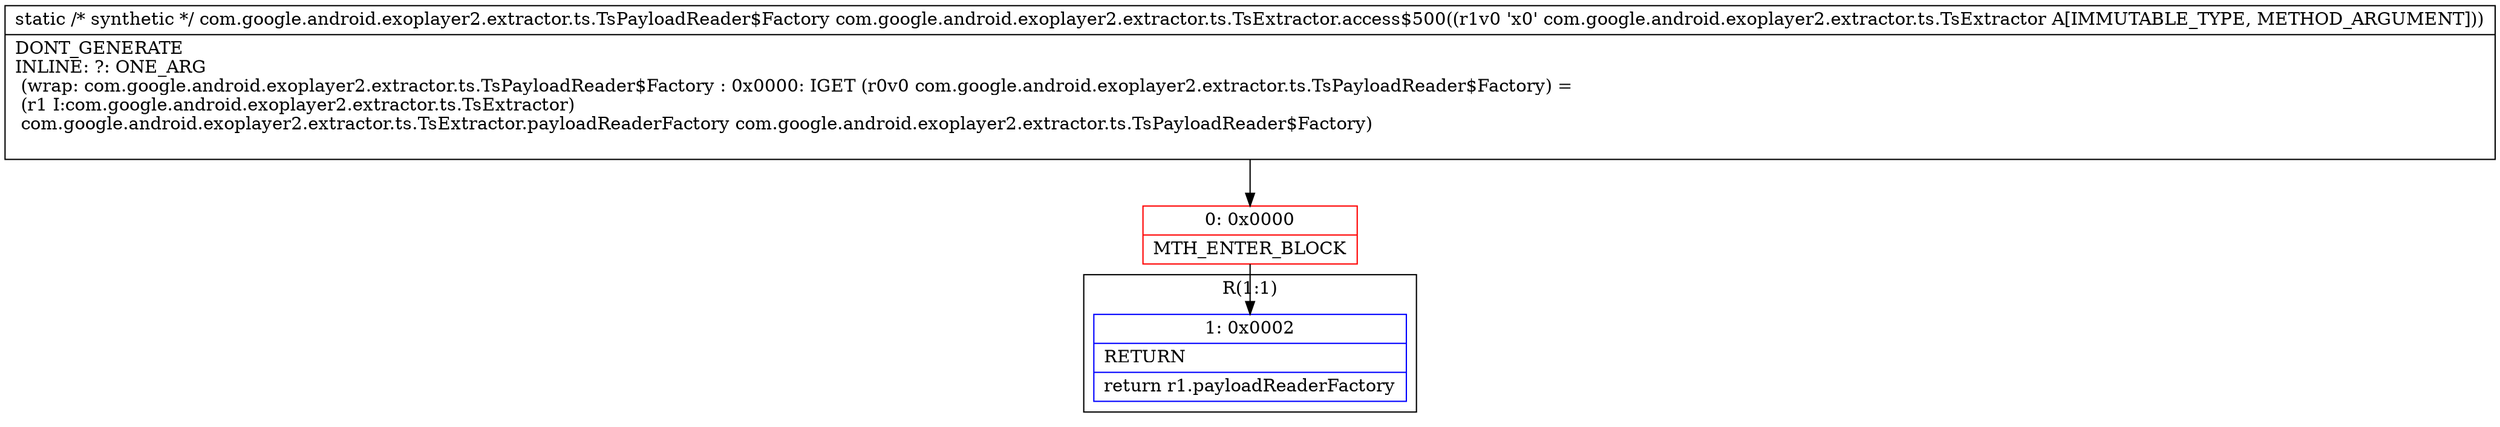 digraph "CFG forcom.google.android.exoplayer2.extractor.ts.TsExtractor.access$500(Lcom\/google\/android\/exoplayer2\/extractor\/ts\/TsExtractor;)Lcom\/google\/android\/exoplayer2\/extractor\/ts\/TsPayloadReader$Factory;" {
subgraph cluster_Region_773356208 {
label = "R(1:1)";
node [shape=record,color=blue];
Node_1 [shape=record,label="{1\:\ 0x0002|RETURN\l|return r1.payloadReaderFactory\l}"];
}
Node_0 [shape=record,color=red,label="{0\:\ 0x0000|MTH_ENTER_BLOCK\l}"];
MethodNode[shape=record,label="{static \/* synthetic *\/ com.google.android.exoplayer2.extractor.ts.TsPayloadReader$Factory com.google.android.exoplayer2.extractor.ts.TsExtractor.access$500((r1v0 'x0' com.google.android.exoplayer2.extractor.ts.TsExtractor A[IMMUTABLE_TYPE, METHOD_ARGUMENT]))  | DONT_GENERATE\lINLINE: ?: ONE_ARG  \l  (wrap: com.google.android.exoplayer2.extractor.ts.TsPayloadReader$Factory : 0x0000: IGET  (r0v0 com.google.android.exoplayer2.extractor.ts.TsPayloadReader$Factory) = \l  (r1 I:com.google.android.exoplayer2.extractor.ts.TsExtractor)\l com.google.android.exoplayer2.extractor.ts.TsExtractor.payloadReaderFactory com.google.android.exoplayer2.extractor.ts.TsPayloadReader$Factory)\l\l}"];
MethodNode -> Node_0;
Node_0 -> Node_1;
}

